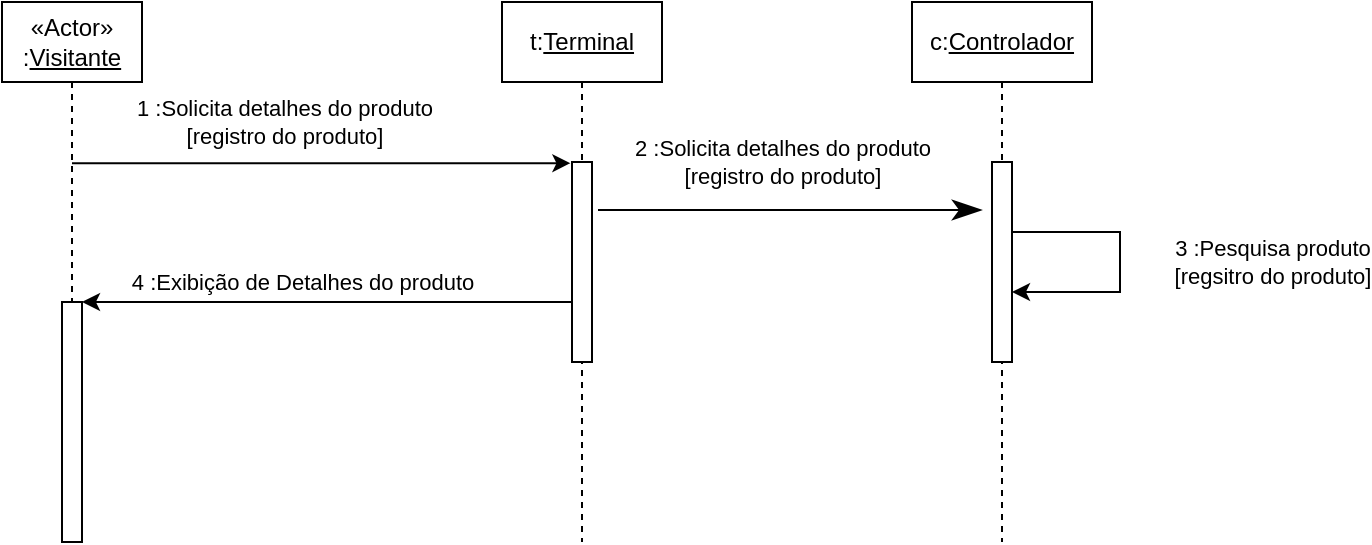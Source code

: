 <mxfile version="20.0.3" type="github">
  <diagram id="eE_6ue5iaBIaWCySbK9c" name="Page-1">
    <mxGraphModel dx="868" dy="481" grid="1" gridSize="10" guides="1" tooltips="1" connect="1" arrows="1" fold="1" page="1" pageScale="1" pageWidth="1169" pageHeight="827" math="0" shadow="0">
      <root>
        <mxCell id="0" />
        <mxCell id="1" parent="0" />
        <mxCell id="sFC9SjDeFBoFBHvGQgBR-1" value="&lt;div&gt;1 :Solicita detalhes do produto&lt;/div&gt;&lt;div&gt;[registro do produto]&lt;br&gt;&lt;/div&gt;" style="edgeStyle=orthogonalEdgeStyle;rounded=0;orthogonalLoop=1;jettySize=auto;html=1;entryX=-0.08;entryY=0.006;entryDx=0;entryDy=0;entryPerimeter=0;" parent="1" source="sFC9SjDeFBoFBHvGQgBR-2" target="sFC9SjDeFBoFBHvGQgBR-6" edge="1">
          <mxGeometry x="-0.154" y="21" relative="1" as="geometry">
            <Array as="points">
              <mxPoint x="260" y="150" />
            </Array>
            <mxPoint as="offset" />
          </mxGeometry>
        </mxCell>
        <mxCell id="sFC9SjDeFBoFBHvGQgBR-2" value="&lt;div&gt;«Actor»&lt;/div&gt;&lt;div&gt;:&lt;u&gt;Visitante&lt;/u&gt;&lt;/div&gt;" style="shape=umlLifeline;perimeter=lifelinePerimeter;whiteSpace=wrap;html=1;container=1;collapsible=0;recursiveResize=0;outlineConnect=0;" parent="1" vertex="1">
          <mxGeometry x="130" y="70" width="70" height="270" as="geometry" />
        </mxCell>
        <mxCell id="sFC9SjDeFBoFBHvGQgBR-3" value="" style="html=1;points=[];perimeter=orthogonalPerimeter;" parent="sFC9SjDeFBoFBHvGQgBR-2" vertex="1">
          <mxGeometry x="30" y="150" width="10" height="120" as="geometry" />
        </mxCell>
        <mxCell id="sFC9SjDeFBoFBHvGQgBR-4" value="4 :Exibição de Detalhes do produto" style="edgeStyle=orthogonalEdgeStyle;rounded=0;orthogonalLoop=1;jettySize=auto;html=1;" parent="1" source="sFC9SjDeFBoFBHvGQgBR-5" edge="1">
          <mxGeometry x="0.118" y="-10" relative="1" as="geometry">
            <mxPoint x="170" y="220" as="targetPoint" />
            <Array as="points">
              <mxPoint x="170" y="220" />
            </Array>
            <mxPoint as="offset" />
          </mxGeometry>
        </mxCell>
        <mxCell id="sFC9SjDeFBoFBHvGQgBR-5" value="t:&lt;u&gt;Terminal&lt;/u&gt;" style="shape=umlLifeline;perimeter=lifelinePerimeter;whiteSpace=wrap;html=1;container=1;collapsible=0;recursiveResize=0;outlineConnect=0;" parent="1" vertex="1">
          <mxGeometry x="380" y="70" width="80" height="270" as="geometry" />
        </mxCell>
        <mxCell id="sFC9SjDeFBoFBHvGQgBR-6" value="" style="html=1;points=[];perimeter=orthogonalPerimeter;" parent="sFC9SjDeFBoFBHvGQgBR-5" vertex="1">
          <mxGeometry x="35" y="80" width="10" height="100" as="geometry" />
        </mxCell>
        <mxCell id="71_Q1x2PJ6GsmB_ZL4Tm-1" value="&lt;div&gt;c:&lt;u&gt;Controlador&lt;/u&gt;&lt;/div&gt;" style="shape=umlLifeline;perimeter=lifelinePerimeter;whiteSpace=wrap;html=1;container=1;collapsible=0;recursiveResize=0;outlineConnect=0;" vertex="1" parent="1">
          <mxGeometry x="585" y="70" width="90" height="270" as="geometry" />
        </mxCell>
        <mxCell id="71_Q1x2PJ6GsmB_ZL4Tm-2" value="" style="html=1;points=[];perimeter=orthogonalPerimeter;" vertex="1" parent="71_Q1x2PJ6GsmB_ZL4Tm-1">
          <mxGeometry x="40" y="80" width="10" height="100" as="geometry" />
        </mxCell>
        <mxCell id="71_Q1x2PJ6GsmB_ZL4Tm-5" value="&lt;div&gt;2 :Solicita detalhes do produto&lt;/div&gt;&lt;div&gt;[registro do produto]&lt;/div&gt;" style="endArrow=classicThin;endFill=1;endSize=12;html=1;rounded=0;exitX=1.3;exitY=0.24;exitDx=0;exitDy=0;exitPerimeter=0;" edge="1" parent="1" source="sFC9SjDeFBoFBHvGQgBR-6">
          <mxGeometry x="-0.042" y="24" width="160" relative="1" as="geometry">
            <mxPoint x="540" y="240" as="sourcePoint" />
            <mxPoint x="620" y="174" as="targetPoint" />
            <mxPoint as="offset" />
          </mxGeometry>
        </mxCell>
        <mxCell id="71_Q1x2PJ6GsmB_ZL4Tm-3" value="&lt;div&gt;3 :Pesquisa produto&lt;/div&gt;&lt;div&gt;[regsitro do produto]&lt;br&gt;&lt;/div&gt;" style="edgeStyle=orthogonalEdgeStyle;rounded=0;orthogonalLoop=1;jettySize=auto;html=1;" edge="1" parent="1">
          <mxGeometry y="76" relative="1" as="geometry">
            <mxPoint x="635" y="185" as="sourcePoint" />
            <mxPoint x="635" y="215" as="targetPoint" />
            <Array as="points">
              <mxPoint x="635" y="185" />
              <mxPoint x="689" y="185" />
              <mxPoint x="689" y="215" />
            </Array>
            <mxPoint as="offset" />
          </mxGeometry>
        </mxCell>
      </root>
    </mxGraphModel>
  </diagram>
</mxfile>
